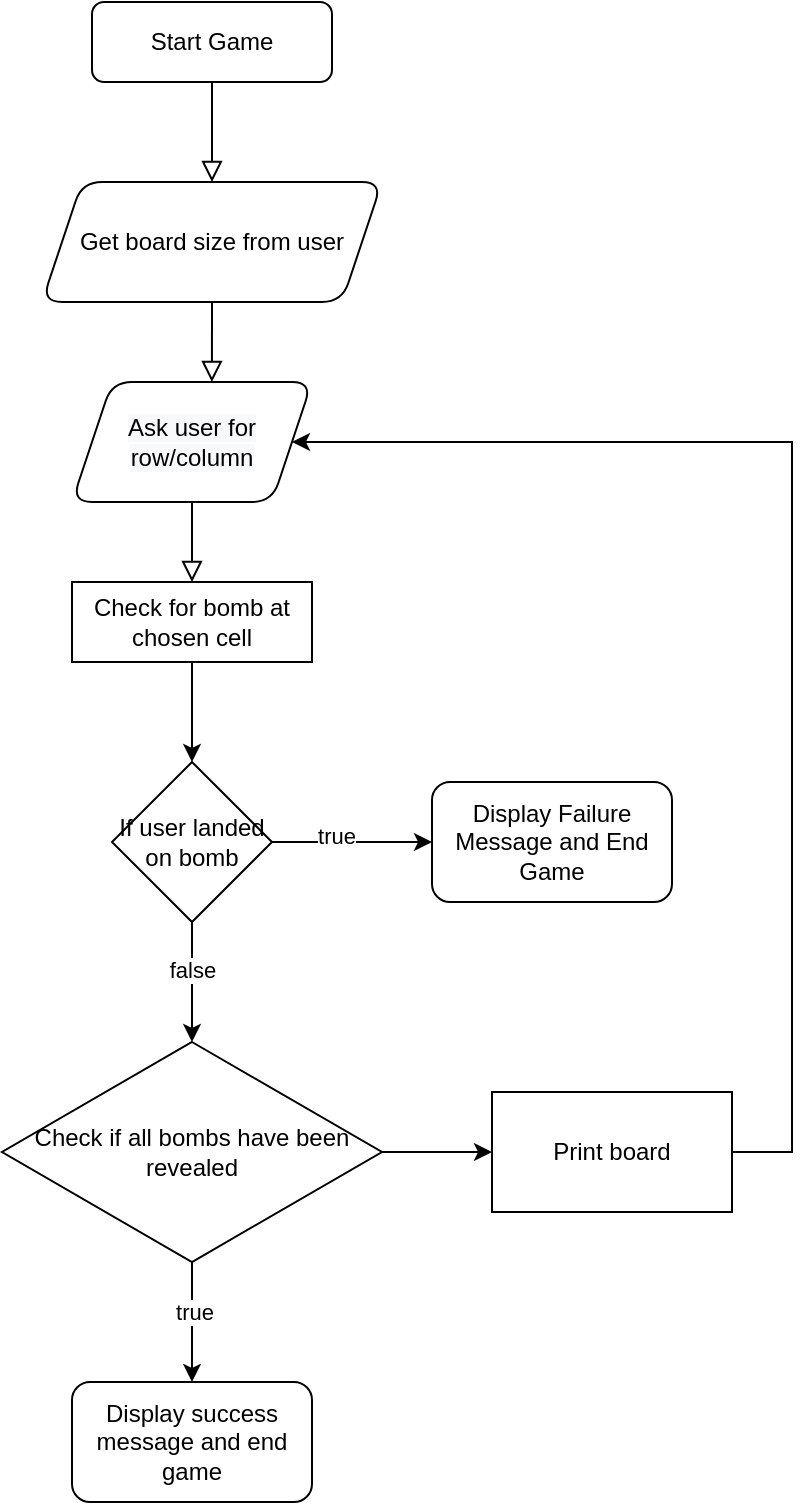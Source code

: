 <mxfile version="13.6.2" type="device"><diagram id="C5RBs43oDa-KdzZeNtuy" name="Page-1"><mxGraphModel dx="1106" dy="1003" grid="1" gridSize="10" guides="1" tooltips="1" connect="1" arrows="1" fold="1" page="1" pageScale="1" pageWidth="827" pageHeight="1169" math="0" shadow="0"><root><mxCell id="WIyWlLk6GJQsqaUBKTNV-0"/><mxCell id="WIyWlLk6GJQsqaUBKTNV-1" parent="WIyWlLk6GJQsqaUBKTNV-0"/><mxCell id="WIyWlLk6GJQsqaUBKTNV-2" value="" style="rounded=0;html=1;jettySize=auto;orthogonalLoop=1;fontSize=11;endArrow=block;endFill=0;endSize=8;strokeWidth=1;shadow=0;labelBackgroundColor=none;edgeStyle=orthogonalEdgeStyle;" parent="WIyWlLk6GJQsqaUBKTNV-1" source="WIyWlLk6GJQsqaUBKTNV-3" edge="1"><mxGeometry relative="1" as="geometry"><mxPoint x="220" y="170" as="targetPoint"/></mxGeometry></mxCell><mxCell id="WIyWlLk6GJQsqaUBKTNV-3" value="Start Game" style="rounded=1;whiteSpace=wrap;html=1;fontSize=12;glass=0;strokeWidth=1;shadow=0;" parent="WIyWlLk6GJQsqaUBKTNV-1" vertex="1"><mxGeometry x="160" y="80" width="120" height="40" as="geometry"/></mxCell><mxCell id="WIyWlLk6GJQsqaUBKTNV-4" value="" style="rounded=0;html=1;jettySize=auto;orthogonalLoop=1;fontSize=11;endArrow=block;endFill=0;endSize=8;strokeWidth=1;shadow=0;labelBackgroundColor=none;edgeStyle=orthogonalEdgeStyle;entryX=0.583;entryY=0;entryDx=0;entryDy=0;entryPerimeter=0;exitX=0.5;exitY=1;exitDx=0;exitDy=0;" parent="WIyWlLk6GJQsqaUBKTNV-1" source="rIlyw5DDK-808y6DRijl-16" target="rIlyw5DDK-808y6DRijl-13" edge="1"><mxGeometry x="0.285" y="5" relative="1" as="geometry"><mxPoint x="-5" y="-5" as="offset"/><mxPoint x="220" y="250" as="sourcePoint"/><mxPoint x="220" y="290" as="targetPoint"/></mxGeometry></mxCell><mxCell id="rIlyw5DDK-808y6DRijl-5" value="" style="edgeStyle=orthogonalEdgeStyle;rounded=0;orthogonalLoop=1;jettySize=auto;html=1;" edge="1" parent="WIyWlLk6GJQsqaUBKTNV-1" source="WIyWlLk6GJQsqaUBKTNV-11" target="rIlyw5DDK-808y6DRijl-4"><mxGeometry relative="1" as="geometry"/></mxCell><mxCell id="WIyWlLk6GJQsqaUBKTNV-11" value="Check for bomb at chosen cell" style="rounded=0;whiteSpace=wrap;html=1;fontSize=12;glass=0;strokeWidth=1;shadow=0;" parent="WIyWlLk6GJQsqaUBKTNV-1" vertex="1"><mxGeometry x="150" y="370" width="120" height="40" as="geometry"/></mxCell><mxCell id="rIlyw5DDK-808y6DRijl-2" value="" style="rounded=0;html=1;jettySize=auto;orthogonalLoop=1;fontSize=11;endArrow=block;endFill=0;endSize=8;strokeWidth=1;shadow=0;labelBackgroundColor=none;edgeStyle=orthogonalEdgeStyle;exitX=0.5;exitY=1;exitDx=0;exitDy=0;" edge="1" parent="WIyWlLk6GJQsqaUBKTNV-1" source="rIlyw5DDK-808y6DRijl-13" target="WIyWlLk6GJQsqaUBKTNV-11"><mxGeometry relative="1" as="geometry"><mxPoint x="220" y="370" as="sourcePoint"/><mxPoint x="220" y="460" as="targetPoint"/><Array as="points"/></mxGeometry></mxCell><mxCell id="rIlyw5DDK-808y6DRijl-7" value="" style="edgeStyle=orthogonalEdgeStyle;rounded=0;orthogonalLoop=1;jettySize=auto;html=1;" edge="1" parent="WIyWlLk6GJQsqaUBKTNV-1" source="rIlyw5DDK-808y6DRijl-4" target="rIlyw5DDK-808y6DRijl-6"><mxGeometry relative="1" as="geometry"/></mxCell><mxCell id="rIlyw5DDK-808y6DRijl-8" value="true" style="edgeLabel;html=1;align=center;verticalAlign=middle;resizable=0;points=[];" vertex="1" connectable="0" parent="rIlyw5DDK-808y6DRijl-7"><mxGeometry x="-0.2" y="3" relative="1" as="geometry"><mxPoint as="offset"/></mxGeometry></mxCell><mxCell id="rIlyw5DDK-808y6DRijl-10" value="" style="edgeStyle=orthogonalEdgeStyle;rounded=0;orthogonalLoop=1;jettySize=auto;html=1;entryX=0.5;entryY=0;entryDx=0;entryDy=0;" edge="1" parent="WIyWlLk6GJQsqaUBKTNV-1" source="rIlyw5DDK-808y6DRijl-4" target="rIlyw5DDK-808y6DRijl-18"><mxGeometry relative="1" as="geometry"><mxPoint x="210" y="610" as="targetPoint"/></mxGeometry></mxCell><mxCell id="rIlyw5DDK-808y6DRijl-17" value="false" style="edgeLabel;html=1;align=center;verticalAlign=middle;resizable=0;points=[];" vertex="1" connectable="0" parent="rIlyw5DDK-808y6DRijl-10"><mxGeometry x="-0.338" y="-4" relative="1" as="geometry"><mxPoint x="4" y="4" as="offset"/></mxGeometry></mxCell><mxCell id="rIlyw5DDK-808y6DRijl-4" value="If user landed on bomb" style="rhombus;whiteSpace=wrap;html=1;rounded=0;shadow=0;strokeWidth=1;glass=0;" vertex="1" parent="WIyWlLk6GJQsqaUBKTNV-1"><mxGeometry x="170" y="460" width="80" height="80" as="geometry"/></mxCell><mxCell id="rIlyw5DDK-808y6DRijl-6" value="Display Failure Message and End Game" style="whiteSpace=wrap;html=1;rounded=1;shadow=0;strokeWidth=1;glass=0;" vertex="1" parent="WIyWlLk6GJQsqaUBKTNV-1"><mxGeometry x="330" y="470" width="120" height="60" as="geometry"/></mxCell><mxCell id="rIlyw5DDK-808y6DRijl-13" value="&lt;meta charset=&quot;utf-8&quot;&gt;&lt;span style=&quot;color: rgb(0, 0, 0); font-family: helvetica; font-size: 12px; font-style: normal; font-weight: 400; letter-spacing: normal; text-align: center; text-indent: 0px; text-transform: none; word-spacing: 0px; background-color: rgb(248, 249, 250); display: inline; float: none;&quot;&gt;Ask user for row/column&lt;/span&gt;" style="shape=parallelogram;perimeter=parallelogramPerimeter;whiteSpace=wrap;html=1;fixedSize=1;rounded=1;" vertex="1" parent="WIyWlLk6GJQsqaUBKTNV-1"><mxGeometry x="150" y="270" width="120" height="60" as="geometry"/></mxCell><mxCell id="rIlyw5DDK-808y6DRijl-16" value="&lt;span&gt;Get board size from user&lt;/span&gt;" style="shape=parallelogram;perimeter=parallelogramPerimeter;whiteSpace=wrap;html=1;fixedSize=1;rounded=1;" vertex="1" parent="WIyWlLk6GJQsqaUBKTNV-1"><mxGeometry x="135" y="170" width="170" height="60" as="geometry"/></mxCell><mxCell id="rIlyw5DDK-808y6DRijl-20" value="" style="edgeStyle=orthogonalEdgeStyle;rounded=0;orthogonalLoop=1;jettySize=auto;html=1;" edge="1" parent="WIyWlLk6GJQsqaUBKTNV-1" source="rIlyw5DDK-808y6DRijl-18" target="rIlyw5DDK-808y6DRijl-19"><mxGeometry relative="1" as="geometry"/></mxCell><mxCell id="rIlyw5DDK-808y6DRijl-21" value="true" style="edgeLabel;html=1;align=center;verticalAlign=middle;resizable=0;points=[];" vertex="1" connectable="0" parent="rIlyw5DDK-808y6DRijl-20"><mxGeometry x="-0.181" y="1" relative="1" as="geometry"><mxPoint as="offset"/></mxGeometry></mxCell><mxCell id="rIlyw5DDK-808y6DRijl-23" value="" style="edgeStyle=orthogonalEdgeStyle;rounded=0;orthogonalLoop=1;jettySize=auto;html=1;" edge="1" parent="WIyWlLk6GJQsqaUBKTNV-1" source="rIlyw5DDK-808y6DRijl-18" target="rIlyw5DDK-808y6DRijl-22"><mxGeometry relative="1" as="geometry"/></mxCell><mxCell id="rIlyw5DDK-808y6DRijl-18" value="&lt;span&gt;Check if all bombs have been revealed&lt;/span&gt;" style="rhombus;whiteSpace=wrap;html=1;rounded=0;" vertex="1" parent="WIyWlLk6GJQsqaUBKTNV-1"><mxGeometry x="115" y="600" width="190" height="110" as="geometry"/></mxCell><mxCell id="rIlyw5DDK-808y6DRijl-19" value="Display success message and end game" style="whiteSpace=wrap;html=1;rounded=1;" vertex="1" parent="WIyWlLk6GJQsqaUBKTNV-1"><mxGeometry x="150" y="770" width="120" height="60" as="geometry"/></mxCell><mxCell id="rIlyw5DDK-808y6DRijl-25" value="" style="edgeStyle=orthogonalEdgeStyle;rounded=0;orthogonalLoop=1;jettySize=auto;html=1;entryX=1;entryY=0.5;entryDx=0;entryDy=0;" edge="1" parent="WIyWlLk6GJQsqaUBKTNV-1" source="rIlyw5DDK-808y6DRijl-22" target="rIlyw5DDK-808y6DRijl-13"><mxGeometry relative="1" as="geometry"><mxPoint x="560" y="655" as="targetPoint"/><Array as="points"><mxPoint x="510" y="655"/><mxPoint x="510" y="300"/></Array></mxGeometry></mxCell><mxCell id="rIlyw5DDK-808y6DRijl-22" value="Print board" style="whiteSpace=wrap;html=1;rounded=0;" vertex="1" parent="WIyWlLk6GJQsqaUBKTNV-1"><mxGeometry x="360" y="625" width="120" height="60" as="geometry"/></mxCell></root></mxGraphModel></diagram></mxfile>